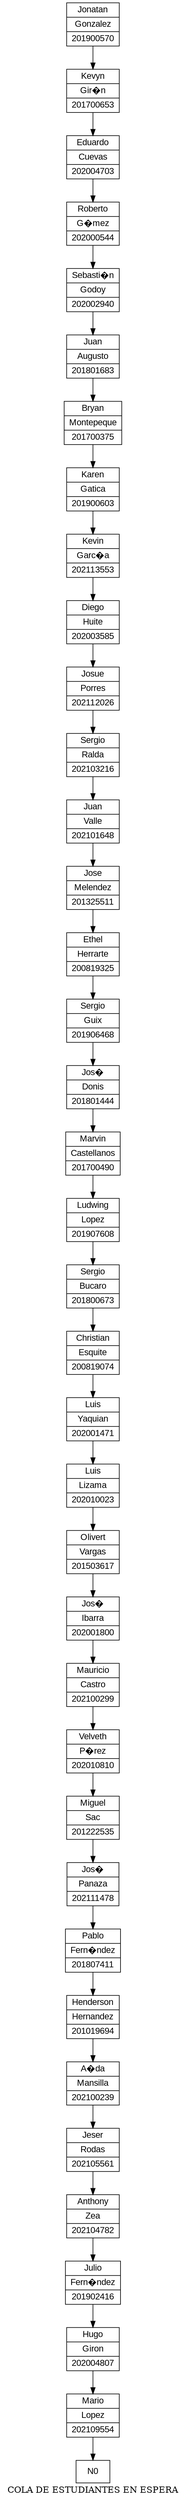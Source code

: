 digraph G {
rankdir=TB;
node [shape=box];
node [shape=record fontname=Arial]
label = "COLA DE ESTUDIANTES EN ESPERA";
N37[label="{Jonatan|Gonzalez|201900570}"];
N37->N36;
N36[label="{Kevyn|Gir�n|201700653}"];
N36->N35;
N35[label="{Eduardo|Cuevas|202004703}"];
N35->N34;
N34[label="{Roberto|G�mez|202000544}"];
N34->N33;
N33[label="{Sebasti�n|Godoy|202002940}"];
N33->N32;
N32[label="{Juan|Augusto|201801683}"];
N32->N31;
N31[label="{Bryan|Montepeque|201700375}"];
N31->N30;
N30[label="{Karen|Gatica|201900603}"];
N30->N29;
N29[label="{Kevin|Garc�a|202113553}"];
N29->N28;
N28[label="{Diego|Huite|202003585}"];
N28->N27;
N27[label="{Josue|Porres|202112026}"];
N27->N26;
N26[label="{Sergio|Ralda|202103216}"];
N26->N25;
N25[label="{Juan|Valle|202101648}"];
N25->N24;
N24[label="{Jose|Melendez|201325511}"];
N24->N23;
N23[label="{Ethel|Herrarte|200819325}"];
N23->N22;
N22[label="{Sergio|Guix|201906468}"];
N22->N21;
N21[label="{Jos�|Donis|201801444}"];
N21->N20;
N20[label="{Marvin|Castellanos|201700490}"];
N20->N19;
N19[label="{Ludwing|Lopez|201907608}"];
N19->N18;
N18[label="{Sergio|Bucaro|201800673}"];
N18->N17;
N17[label="{Christian|Esquite|200819074}"];
N17->N16;
N16[label="{Luis|Yaquian|202001471}"];
N16->N15;
N15[label="{Luis|Lizama|202010023}"];
N15->N14;
N14[label="{Olivert|Vargas|201503617}"];
N14->N13;
N13[label="{Jos�|Ibarra|202001800}"];
N13->N12;
N12[label="{Mauricio|Castro|202100299}"];
N12->N11;
N11[label="{Velveth|P�rez|202010810}"];
N11->N10;
N10[label="{Miguel|Sac|201222535}"];
N10->N9;
N9[label="{Jos�|Panaza|202111478}"];
N9->N8;
N8[label="{Pablo|Fern�ndez|201807411}"];
N8->N7;
N7[label="{Henderson|Hernandez|201019694}"];
N7->N6;
N6[label="{A�da|Mansilla|202100239}"];
N6->N5;
N5[label="{Jeser|Rodas|202105561}"];
N5->N4;
N4[label="{Anthony|Zea|202104782}"];
N4->N3;
N3[label="{Julio|Fern�ndez|201902416}"];
N3->N2;
N2[label="{Hugo|Giron|202004807}"];
N2->N1;
N1[label="{Mario|Lopez|202109554}"];
N1->N0;
}